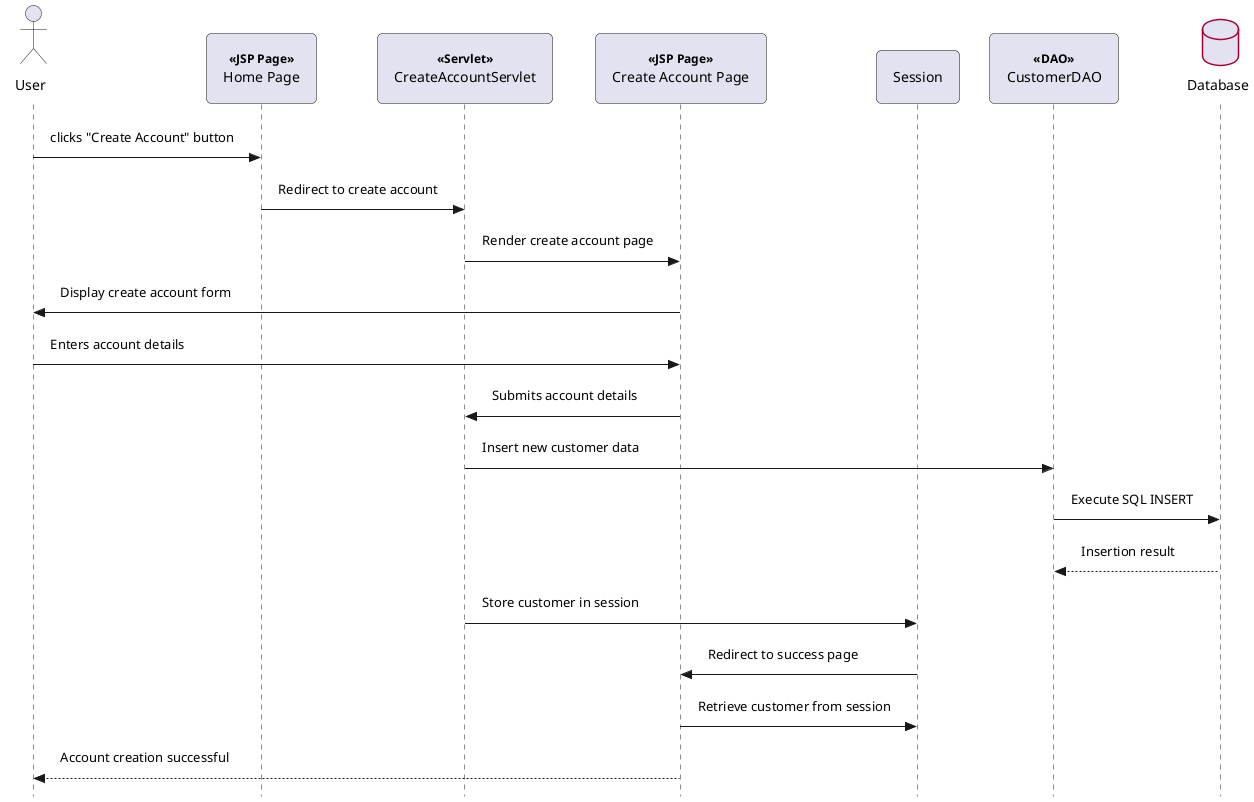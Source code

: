 @startuml

' === Style Tweaks ===

skinparam {
  Style StrictUML
  RoundCorner 10
  ParticipantPadding 10
  Padding 10
  SequenceStereotype {
    Font {
      Size 12
      Style bold
    }
  }
  Database {
    BorderColor #A80036
  }
}

' === Actors / Participants

actor "User" as user
participant "Home Page" as homePage << JSP Page >>
participant "CreateAccountServlet" as createServlet <<Servlet>>
participant "Create Account Page" as createPage << JSP Page >>
participant "Session" as session
participant "CustomerDAO" as dao << DAO >>
database "Database" as db

' === Interactions ===

user -> homePage : clicks "Create Account" button
homePage -> createServlet : Redirect to create account
createServlet -> createPage : Render create account page
createPage -> user : Display create account form
user -> createPage : Enters account details
createPage -> createServlet : Submits account details
createServlet -> dao : Insert new customer data
dao -> db : Execute SQL INSERT
db --> dao : Insertion result
createServlet -> session : Store customer in session
session -> createPage : Redirect to success page
createPage -> session : Retrieve customer from session
createPage --> user : Account creation successful

@enduml
